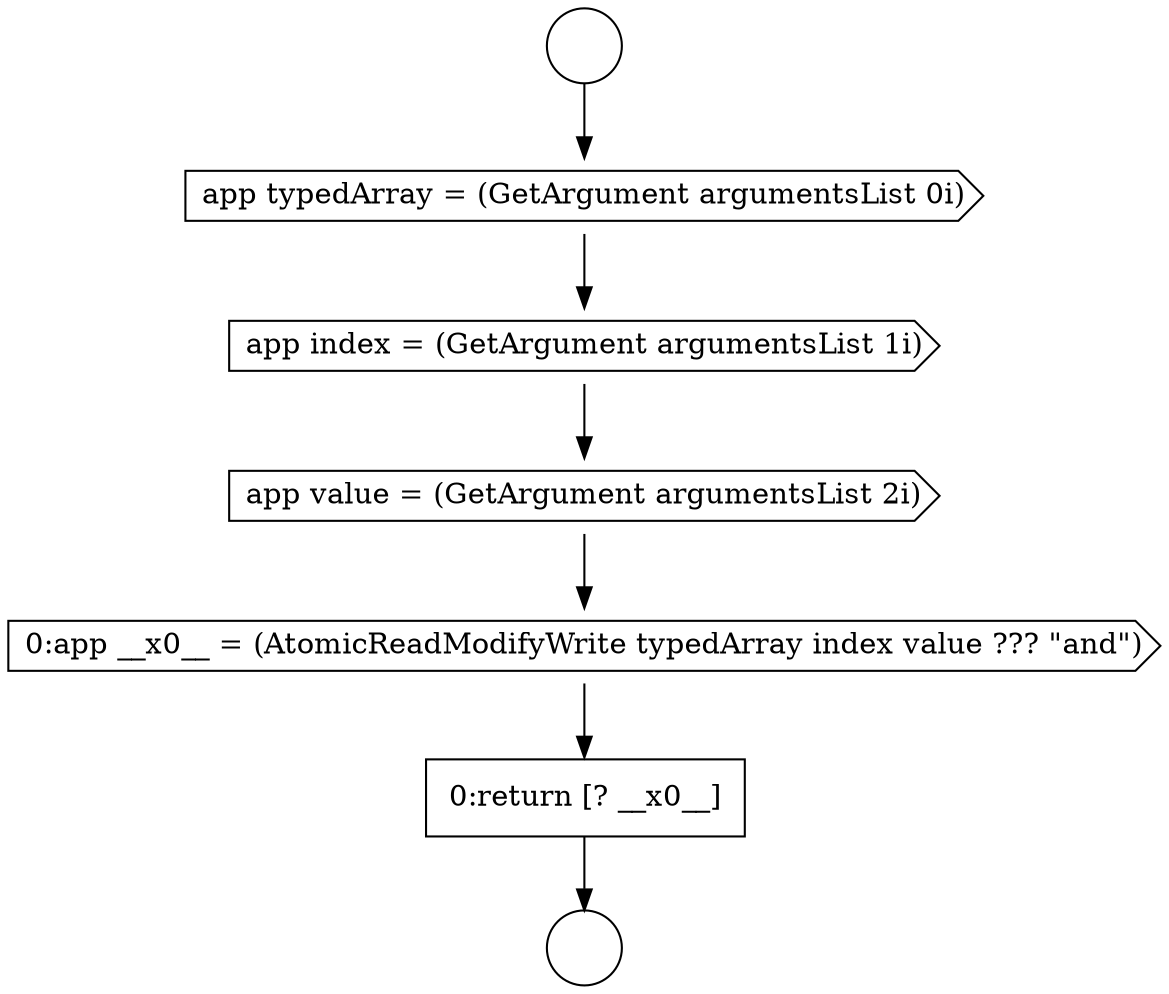 digraph {
  node15834 [shape=none, margin=0, label=<<font color="black">
    <table border="0" cellborder="1" cellspacing="0" cellpadding="10">
      <tr><td align="left">0:return [? __x0__]</td></tr>
    </table>
  </font>> color="black" fillcolor="white" style=filled]
  node15831 [shape=cds, label=<<font color="black">app index = (GetArgument argumentsList 1i)</font>> color="black" fillcolor="white" style=filled]
  node15830 [shape=cds, label=<<font color="black">app typedArray = (GetArgument argumentsList 0i)</font>> color="black" fillcolor="white" style=filled]
  node15829 [shape=circle label=" " color="black" fillcolor="white" style=filled]
  node15828 [shape=circle label=" " color="black" fillcolor="white" style=filled]
  node15832 [shape=cds, label=<<font color="black">app value = (GetArgument argumentsList 2i)</font>> color="black" fillcolor="white" style=filled]
  node15833 [shape=cds, label=<<font color="black">0:app __x0__ = (AtomicReadModifyWrite typedArray index value ??? &quot;and&quot;)</font>> color="black" fillcolor="white" style=filled]
  node15831 -> node15832 [ color="black"]
  node15830 -> node15831 [ color="black"]
  node15834 -> node15829 [ color="black"]
  node15828 -> node15830 [ color="black"]
  node15833 -> node15834 [ color="black"]
  node15832 -> node15833 [ color="black"]
}
